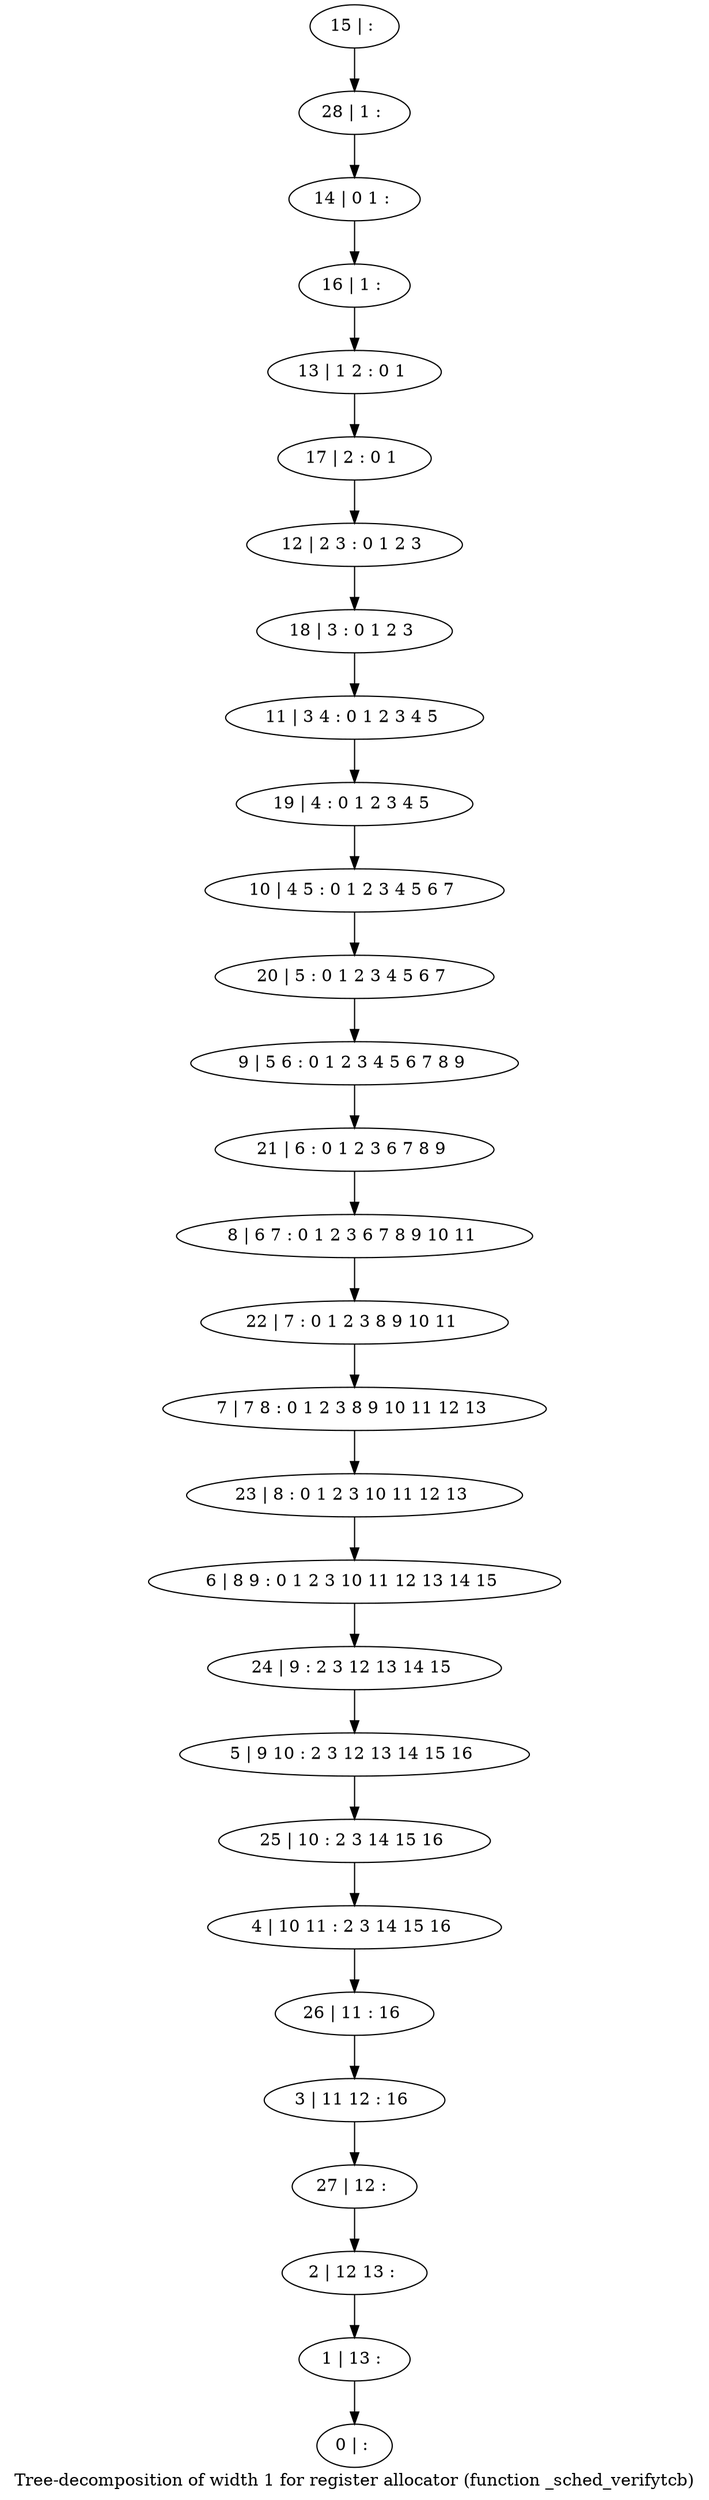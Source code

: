 digraph G {
graph [label="Tree-decomposition of width 1 for register allocator (function _sched_verifytcb)"]
0[label="0 | : "];
1[label="1 | 13 : "];
2[label="2 | 12 13 : "];
3[label="3 | 11 12 : 16 "];
4[label="4 | 10 11 : 2 3 14 15 16 "];
5[label="5 | 9 10 : 2 3 12 13 14 15 16 "];
6[label="6 | 8 9 : 0 1 2 3 10 11 12 13 14 15 "];
7[label="7 | 7 8 : 0 1 2 3 8 9 10 11 12 13 "];
8[label="8 | 6 7 : 0 1 2 3 6 7 8 9 10 11 "];
9[label="9 | 5 6 : 0 1 2 3 4 5 6 7 8 9 "];
10[label="10 | 4 5 : 0 1 2 3 4 5 6 7 "];
11[label="11 | 3 4 : 0 1 2 3 4 5 "];
12[label="12 | 2 3 : 0 1 2 3 "];
13[label="13 | 1 2 : 0 1 "];
14[label="14 | 0 1 : "];
15[label="15 | : "];
16[label="16 | 1 : "];
17[label="17 | 2 : 0 1 "];
18[label="18 | 3 : 0 1 2 3 "];
19[label="19 | 4 : 0 1 2 3 4 5 "];
20[label="20 | 5 : 0 1 2 3 4 5 6 7 "];
21[label="21 | 6 : 0 1 2 3 6 7 8 9 "];
22[label="22 | 7 : 0 1 2 3 8 9 10 11 "];
23[label="23 | 8 : 0 1 2 3 10 11 12 13 "];
24[label="24 | 9 : 2 3 12 13 14 15 "];
25[label="25 | 10 : 2 3 14 15 16 "];
26[label="26 | 11 : 16 "];
27[label="27 | 12 : "];
28[label="28 | 1 : "];
15->28 ;
28->14 ;
14->16 ;
16->13 ;
13->17 ;
17->12 ;
12->18 ;
18->11 ;
11->19 ;
19->10 ;
10->20 ;
20->9 ;
9->21 ;
21->8 ;
8->22 ;
22->7 ;
7->23 ;
23->6 ;
6->24 ;
24->5 ;
5->25 ;
25->4 ;
4->26 ;
26->3 ;
3->27 ;
27->2 ;
2->1 ;
1->0 ;
}

